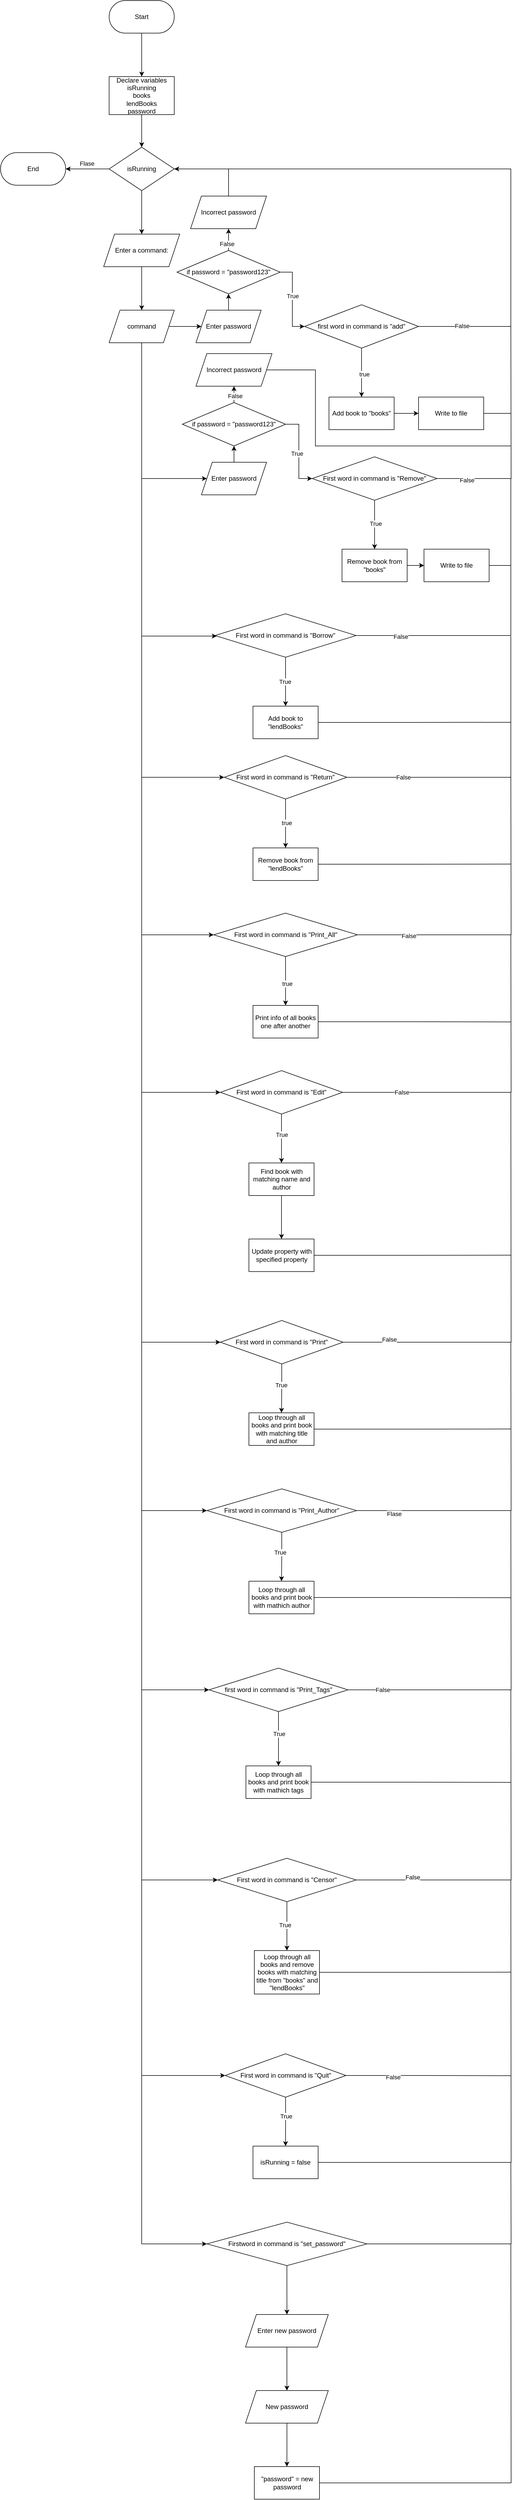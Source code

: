 <mxfile version="23.1.2" type="device">
  <diagram id="C5RBs43oDa-KdzZeNtuy" name="Page-1">
    <mxGraphModel dx="1740" dy="484" grid="1" gridSize="10" guides="1" tooltips="1" connect="1" arrows="1" fold="1" page="1" pageScale="1" pageWidth="827" pageHeight="1169" math="0" shadow="0">
      <root>
        <mxCell id="WIyWlLk6GJQsqaUBKTNV-0" />
        <mxCell id="WIyWlLk6GJQsqaUBKTNV-1" parent="WIyWlLk6GJQsqaUBKTNV-0" />
        <mxCell id="6sE2csk3cye2vYaGTCaD-12" value="" style="edgeStyle=orthogonalEdgeStyle;rounded=0;orthogonalLoop=1;jettySize=auto;html=1;" parent="WIyWlLk6GJQsqaUBKTNV-1" source="6sE2csk3cye2vYaGTCaD-8" target="6sE2csk3cye2vYaGTCaD-11" edge="1">
          <mxGeometry relative="1" as="geometry" />
        </mxCell>
        <mxCell id="6sE2csk3cye2vYaGTCaD-8" value="Start" style="rounded=1;whiteSpace=wrap;html=1;arcSize=50;" parent="WIyWlLk6GJQsqaUBKTNV-1" vertex="1">
          <mxGeometry x="40" y="40" width="120" height="60" as="geometry" />
        </mxCell>
        <mxCell id="6sE2csk3cye2vYaGTCaD-14" value="" style="edgeStyle=orthogonalEdgeStyle;rounded=0;orthogonalLoop=1;jettySize=auto;html=1;" parent="WIyWlLk6GJQsqaUBKTNV-1" source="6sE2csk3cye2vYaGTCaD-11" target="6sE2csk3cye2vYaGTCaD-13" edge="1">
          <mxGeometry relative="1" as="geometry" />
        </mxCell>
        <mxCell id="6sE2csk3cye2vYaGTCaD-11" value="Declare variables isRunning&lt;br&gt;books&lt;br&gt;lendBooks&lt;br&gt;password" style="rounded=1;whiteSpace=wrap;html=1;arcSize=0;" parent="WIyWlLk6GJQsqaUBKTNV-1" vertex="1">
          <mxGeometry x="40" y="180" width="120" height="70" as="geometry" />
        </mxCell>
        <mxCell id="6sE2csk3cye2vYaGTCaD-16" value="" style="edgeStyle=orthogonalEdgeStyle;rounded=0;orthogonalLoop=1;jettySize=auto;html=1;" parent="WIyWlLk6GJQsqaUBKTNV-1" source="6sE2csk3cye2vYaGTCaD-13" target="6sE2csk3cye2vYaGTCaD-15" edge="1">
          <mxGeometry relative="1" as="geometry" />
        </mxCell>
        <mxCell id="6sE2csk3cye2vYaGTCaD-17" value="Flase" style="edgeLabel;html=1;align=center;verticalAlign=middle;resizable=0;points=[];" parent="6sE2csk3cye2vYaGTCaD-16" vertex="1" connectable="0">
          <mxGeometry x="0.02" y="-5" relative="1" as="geometry">
            <mxPoint y="-5" as="offset" />
          </mxGeometry>
        </mxCell>
        <mxCell id="5jzYrLNi0Wke-sMAbvRR-1" value="" style="edgeStyle=orthogonalEdgeStyle;rounded=0;orthogonalLoop=1;jettySize=auto;html=1;" parent="WIyWlLk6GJQsqaUBKTNV-1" source="6sE2csk3cye2vYaGTCaD-13" target="5jzYrLNi0Wke-sMAbvRR-0" edge="1">
          <mxGeometry relative="1" as="geometry" />
        </mxCell>
        <mxCell id="6sE2csk3cye2vYaGTCaD-13" value="isRunning" style="rhombus;whiteSpace=wrap;html=1;rounded=1;arcSize=0;" parent="WIyWlLk6GJQsqaUBKTNV-1" vertex="1">
          <mxGeometry x="40" y="310" width="120" height="80" as="geometry" />
        </mxCell>
        <mxCell id="6sE2csk3cye2vYaGTCaD-15" value="End" style="whiteSpace=wrap;html=1;rounded=1;arcSize=50;" parent="WIyWlLk6GJQsqaUBKTNV-1" vertex="1">
          <mxGeometry x="-160" y="320" width="120" height="60" as="geometry" />
        </mxCell>
        <mxCell id="5jzYrLNi0Wke-sMAbvRR-7" value="" style="edgeStyle=orthogonalEdgeStyle;rounded=0;orthogonalLoop=1;jettySize=auto;html=1;" parent="WIyWlLk6GJQsqaUBKTNV-1" source="5jzYrLNi0Wke-sMAbvRR-0" target="5jzYrLNi0Wke-sMAbvRR-6" edge="1">
          <mxGeometry relative="1" as="geometry" />
        </mxCell>
        <mxCell id="5jzYrLNi0Wke-sMAbvRR-0" value="Enter a command:" style="shape=parallelogram;perimeter=parallelogramPerimeter;whiteSpace=wrap;html=1;fixedSize=1;rounded=1;arcSize=0;" parent="WIyWlLk6GJQsqaUBKTNV-1" vertex="1">
          <mxGeometry x="30" y="470" width="140" height="60" as="geometry" />
        </mxCell>
        <mxCell id="5jzYrLNi0Wke-sMAbvRR-28" value="" style="edgeStyle=orthogonalEdgeStyle;rounded=0;orthogonalLoop=1;jettySize=auto;html=1;" parent="WIyWlLk6GJQsqaUBKTNV-1" source="5jzYrLNi0Wke-sMAbvRR-6" target="5jzYrLNi0Wke-sMAbvRR-27" edge="1">
          <mxGeometry relative="1" as="geometry">
            <Array as="points">
              <mxPoint x="100" y="1210" />
            </Array>
          </mxGeometry>
        </mxCell>
        <mxCell id="5jzYrLNi0Wke-sMAbvRR-35" value="" style="edgeStyle=orthogonalEdgeStyle;rounded=0;orthogonalLoop=1;jettySize=auto;html=1;" parent="WIyWlLk6GJQsqaUBKTNV-1" source="5jzYrLNi0Wke-sMAbvRR-6" target="5jzYrLNi0Wke-sMAbvRR-34" edge="1">
          <mxGeometry relative="1" as="geometry">
            <Array as="points">
              <mxPoint x="100" y="1470" />
            </Array>
          </mxGeometry>
        </mxCell>
        <mxCell id="5jzYrLNi0Wke-sMAbvRR-40" value="" style="edgeStyle=orthogonalEdgeStyle;rounded=0;orthogonalLoop=1;jettySize=auto;html=1;" parent="WIyWlLk6GJQsqaUBKTNV-1" source="5jzYrLNi0Wke-sMAbvRR-6" target="5jzYrLNi0Wke-sMAbvRR-39" edge="1">
          <mxGeometry relative="1" as="geometry">
            <Array as="points">
              <mxPoint x="100" y="1760" />
            </Array>
          </mxGeometry>
        </mxCell>
        <mxCell id="5jzYrLNi0Wke-sMAbvRR-56" value="" style="edgeStyle=orthogonalEdgeStyle;rounded=0;orthogonalLoop=1;jettySize=auto;html=1;" parent="WIyWlLk6GJQsqaUBKTNV-1" source="5jzYrLNi0Wke-sMAbvRR-6" target="5jzYrLNi0Wke-sMAbvRR-55" edge="1">
          <mxGeometry relative="1" as="geometry">
            <Array as="points">
              <mxPoint x="100" y="2050" />
            </Array>
          </mxGeometry>
        </mxCell>
        <mxCell id="5jzYrLNi0Wke-sMAbvRR-68" value="" style="edgeStyle=orthogonalEdgeStyle;rounded=0;orthogonalLoop=1;jettySize=auto;html=1;" parent="WIyWlLk6GJQsqaUBKTNV-1" source="5jzYrLNi0Wke-sMAbvRR-6" target="5jzYrLNi0Wke-sMAbvRR-67" edge="1">
          <mxGeometry relative="1" as="geometry">
            <Array as="points">
              <mxPoint x="100" y="1970" />
              <mxPoint x="100" y="1970" />
            </Array>
          </mxGeometry>
        </mxCell>
        <mxCell id="5jzYrLNi0Wke-sMAbvRR-76" value="" style="edgeStyle=orthogonalEdgeStyle;rounded=0;orthogonalLoop=1;jettySize=auto;html=1;" parent="WIyWlLk6GJQsqaUBKTNV-1" source="5jzYrLNi0Wke-sMAbvRR-6" target="5jzYrLNi0Wke-sMAbvRR-75" edge="1">
          <mxGeometry relative="1" as="geometry">
            <Array as="points">
              <mxPoint x="100" y="2320" />
              <mxPoint x="100" y="2320" />
            </Array>
          </mxGeometry>
        </mxCell>
        <mxCell id="5jzYrLNi0Wke-sMAbvRR-83" value="" style="edgeStyle=orthogonalEdgeStyle;rounded=0;orthogonalLoop=1;jettySize=auto;html=1;" parent="WIyWlLk6GJQsqaUBKTNV-1" source="5jzYrLNi0Wke-sMAbvRR-6" target="5jzYrLNi0Wke-sMAbvRR-82" edge="1">
          <mxGeometry relative="1" as="geometry">
            <Array as="points">
              <mxPoint x="100" y="2340" />
              <mxPoint x="100" y="2340" />
            </Array>
          </mxGeometry>
        </mxCell>
        <mxCell id="5jzYrLNi0Wke-sMAbvRR-93" value="" style="edgeStyle=orthogonalEdgeStyle;rounded=0;orthogonalLoop=1;jettySize=auto;html=1;" parent="WIyWlLk6GJQsqaUBKTNV-1" source="5jzYrLNi0Wke-sMAbvRR-6" target="5jzYrLNi0Wke-sMAbvRR-92" edge="1">
          <mxGeometry relative="1" as="geometry" />
        </mxCell>
        <mxCell id="5jzYrLNi0Wke-sMAbvRR-105" style="edgeStyle=orthogonalEdgeStyle;rounded=0;orthogonalLoop=1;jettySize=auto;html=1;entryX=0;entryY=0.5;entryDx=0;entryDy=0;" parent="WIyWlLk6GJQsqaUBKTNV-1" source="5jzYrLNi0Wke-sMAbvRR-6" target="5jzYrLNi0Wke-sMAbvRR-102" edge="1">
          <mxGeometry relative="1" as="geometry">
            <mxPoint x="150" y="940.0" as="targetPoint" />
            <Array as="points">
              <mxPoint x="100" y="920" />
            </Array>
          </mxGeometry>
        </mxCell>
        <mxCell id="5jzYrLNi0Wke-sMAbvRR-113" value="" style="edgeStyle=orthogonalEdgeStyle;rounded=0;orthogonalLoop=1;jettySize=auto;html=1;" parent="WIyWlLk6GJQsqaUBKTNV-1" source="5jzYrLNi0Wke-sMAbvRR-6" target="5jzYrLNi0Wke-sMAbvRR-112" edge="1">
          <mxGeometry relative="1" as="geometry">
            <Array as="points">
              <mxPoint x="100" y="3500" />
            </Array>
          </mxGeometry>
        </mxCell>
        <mxCell id="5jzYrLNi0Wke-sMAbvRR-118" value="" style="edgeStyle=orthogonalEdgeStyle;rounded=0;orthogonalLoop=1;jettySize=auto;html=1;" parent="WIyWlLk6GJQsqaUBKTNV-1" source="5jzYrLNi0Wke-sMAbvRR-6" target="5jzYrLNi0Wke-sMAbvRR-117" edge="1">
          <mxGeometry relative="1" as="geometry">
            <Array as="points">
              <mxPoint x="100" y="3860" />
            </Array>
          </mxGeometry>
        </mxCell>
        <mxCell id="5jzYrLNi0Wke-sMAbvRR-139" value="" style="edgeStyle=orthogonalEdgeStyle;rounded=0;orthogonalLoop=1;jettySize=auto;html=1;" parent="WIyWlLk6GJQsqaUBKTNV-1" source="5jzYrLNi0Wke-sMAbvRR-6" target="5jzYrLNi0Wke-sMAbvRR-138" edge="1">
          <mxGeometry relative="1" as="geometry">
            <Array as="points">
              <mxPoint x="100" y="4170" />
            </Array>
          </mxGeometry>
        </mxCell>
        <mxCell id="5jzYrLNi0Wke-sMAbvRR-6" value="command" style="shape=parallelogram;perimeter=parallelogramPerimeter;whiteSpace=wrap;html=1;fixedSize=1;rounded=1;arcSize=0;" parent="WIyWlLk6GJQsqaUBKTNV-1" vertex="1">
          <mxGeometry x="40" y="610" width="120" height="60" as="geometry" />
        </mxCell>
        <mxCell id="5jzYrLNi0Wke-sMAbvRR-10" style="edgeStyle=orthogonalEdgeStyle;rounded=0;orthogonalLoop=1;jettySize=auto;html=1;exitX=1;exitY=0.5;exitDx=0;exitDy=0;entryX=1;entryY=0.5;entryDx=0;entryDy=0;" parent="WIyWlLk6GJQsqaUBKTNV-1" source="5jzYrLNi0Wke-sMAbvRR-8" target="6sE2csk3cye2vYaGTCaD-13" edge="1">
          <mxGeometry relative="1" as="geometry">
            <Array as="points">
              <mxPoint x="780" y="640" />
              <mxPoint x="780" y="350" />
            </Array>
          </mxGeometry>
        </mxCell>
        <mxCell id="5jzYrLNi0Wke-sMAbvRR-11" value="False" style="edgeLabel;html=1;align=center;verticalAlign=middle;resizable=0;points=[];" parent="5jzYrLNi0Wke-sMAbvRR-10" vertex="1" connectable="0">
          <mxGeometry x="-0.393" y="-3" relative="1" as="geometry">
            <mxPoint x="-93" y="157" as="offset" />
          </mxGeometry>
        </mxCell>
        <mxCell id="5jzYrLNi0Wke-sMAbvRR-22" value="" style="edgeStyle=orthogonalEdgeStyle;rounded=0;orthogonalLoop=1;jettySize=auto;html=1;" parent="WIyWlLk6GJQsqaUBKTNV-1" source="5jzYrLNi0Wke-sMAbvRR-8" target="5jzYrLNi0Wke-sMAbvRR-21" edge="1">
          <mxGeometry relative="1" as="geometry" />
        </mxCell>
        <mxCell id="5jzYrLNi0Wke-sMAbvRR-26" value="true" style="edgeLabel;html=1;align=center;verticalAlign=middle;resizable=0;points=[];" parent="5jzYrLNi0Wke-sMAbvRR-22" vertex="1" connectable="0">
          <mxGeometry x="0.071" y="5" relative="1" as="geometry">
            <mxPoint as="offset" />
          </mxGeometry>
        </mxCell>
        <mxCell id="5jzYrLNi0Wke-sMAbvRR-8" value="first word in command is &quot;add&quot;" style="rhombus;whiteSpace=wrap;html=1;rounded=1;arcSize=0;" parent="WIyWlLk6GJQsqaUBKTNV-1" vertex="1">
          <mxGeometry x="400" y="600" width="210" height="80" as="geometry" />
        </mxCell>
        <mxCell id="5jzYrLNi0Wke-sMAbvRR-44" style="edgeStyle=orthogonalEdgeStyle;rounded=0;orthogonalLoop=1;jettySize=auto;html=1;endArrow=none;endFill=0;" parent="WIyWlLk6GJQsqaUBKTNV-1" source="5jzYrLNi0Wke-sMAbvRR-14" edge="1">
          <mxGeometry relative="1" as="geometry">
            <mxPoint x="780" y="640" as="targetPoint" />
          </mxGeometry>
        </mxCell>
        <mxCell id="5jzYrLNi0Wke-sMAbvRR-45" value="False" style="edgeLabel;html=1;align=center;verticalAlign=middle;resizable=0;points=[];" parent="5jzYrLNi0Wke-sMAbvRR-44" vertex="1" connectable="0">
          <mxGeometry x="-0.738" y="-3" relative="1" as="geometry">
            <mxPoint as="offset" />
          </mxGeometry>
        </mxCell>
        <mxCell id="5jzYrLNi0Wke-sMAbvRR-90" value="" style="edgeStyle=orthogonalEdgeStyle;rounded=0;orthogonalLoop=1;jettySize=auto;html=1;" parent="WIyWlLk6GJQsqaUBKTNV-1" source="5jzYrLNi0Wke-sMAbvRR-14" target="5jzYrLNi0Wke-sMAbvRR-89" edge="1">
          <mxGeometry relative="1" as="geometry" />
        </mxCell>
        <mxCell id="5jzYrLNi0Wke-sMAbvRR-91" value="True" style="edgeLabel;html=1;align=center;verticalAlign=middle;resizable=0;points=[];" parent="5jzYrLNi0Wke-sMAbvRR-90" vertex="1" connectable="0">
          <mxGeometry x="-0.044" y="2" relative="1" as="geometry">
            <mxPoint as="offset" />
          </mxGeometry>
        </mxCell>
        <mxCell id="5jzYrLNi0Wke-sMAbvRR-14" value="First word in command is &quot;Remove&quot;" style="rhombus;whiteSpace=wrap;html=1;rounded=1;arcSize=0;" parent="WIyWlLk6GJQsqaUBKTNV-1" vertex="1">
          <mxGeometry x="414" y="880" width="230" height="80" as="geometry" />
        </mxCell>
        <mxCell id="H631bm8L09V6OPQ7mucU-4" value="" style="edgeStyle=orthogonalEdgeStyle;rounded=0;orthogonalLoop=1;jettySize=auto;html=1;" edge="1" parent="WIyWlLk6GJQsqaUBKTNV-1" source="5jzYrLNi0Wke-sMAbvRR-21" target="H631bm8L09V6OPQ7mucU-3">
          <mxGeometry relative="1" as="geometry" />
        </mxCell>
        <mxCell id="5jzYrLNi0Wke-sMAbvRR-21" value="Add book to &quot;books&quot;" style="whiteSpace=wrap;html=1;rounded=1;arcSize=0;" parent="WIyWlLk6GJQsqaUBKTNV-1" vertex="1">
          <mxGeometry x="445" y="770" width="120" height="60" as="geometry" />
        </mxCell>
        <mxCell id="5jzYrLNi0Wke-sMAbvRR-33" value="" style="edgeStyle=orthogonalEdgeStyle;rounded=0;orthogonalLoop=1;jettySize=auto;html=1;" parent="WIyWlLk6GJQsqaUBKTNV-1" source="5jzYrLNi0Wke-sMAbvRR-27" target="5jzYrLNi0Wke-sMAbvRR-32" edge="1">
          <mxGeometry relative="1" as="geometry" />
        </mxCell>
        <mxCell id="5jzYrLNi0Wke-sMAbvRR-52" value="True" style="edgeLabel;html=1;align=center;verticalAlign=middle;resizable=0;points=[];" parent="5jzYrLNi0Wke-sMAbvRR-33" vertex="1" connectable="0">
          <mxGeometry x="0.004" y="-1" relative="1" as="geometry">
            <mxPoint as="offset" />
          </mxGeometry>
        </mxCell>
        <mxCell id="5jzYrLNi0Wke-sMAbvRR-46" style="edgeStyle=orthogonalEdgeStyle;rounded=0;orthogonalLoop=1;jettySize=auto;html=1;endArrow=none;endFill=0;" parent="WIyWlLk6GJQsqaUBKTNV-1" source="5jzYrLNi0Wke-sMAbvRR-27" edge="1">
          <mxGeometry relative="1" as="geometry">
            <mxPoint x="780" y="920" as="targetPoint" />
            <Array as="points">
              <mxPoint x="780" y="1209" />
            </Array>
          </mxGeometry>
        </mxCell>
        <mxCell id="5jzYrLNi0Wke-sMAbvRR-47" value="False" style="edgeLabel;html=1;align=center;verticalAlign=middle;resizable=0;points=[];" parent="5jzYrLNi0Wke-sMAbvRR-46" vertex="1" connectable="0">
          <mxGeometry x="-0.716" y="-2" relative="1" as="geometry">
            <mxPoint as="offset" />
          </mxGeometry>
        </mxCell>
        <mxCell id="5jzYrLNi0Wke-sMAbvRR-27" value="First word in command is &quot;Borrow&quot;" style="rhombus;whiteSpace=wrap;html=1;rounded=1;arcSize=0;" parent="WIyWlLk6GJQsqaUBKTNV-1" vertex="1">
          <mxGeometry x="235" y="1169" width="260" height="80" as="geometry" />
        </mxCell>
        <mxCell id="5jzYrLNi0Wke-sMAbvRR-135" style="edgeStyle=orthogonalEdgeStyle;rounded=0;orthogonalLoop=1;jettySize=auto;html=1;exitX=1;exitY=0.5;exitDx=0;exitDy=0;endArrow=none;endFill=0;" parent="WIyWlLk6GJQsqaUBKTNV-1" source="5jzYrLNi0Wke-sMAbvRR-32" edge="1">
          <mxGeometry relative="1" as="geometry">
            <mxPoint x="780" y="1368.737" as="targetPoint" />
          </mxGeometry>
        </mxCell>
        <mxCell id="5jzYrLNi0Wke-sMAbvRR-32" value="Add book to &quot;lendBooks&quot;" style="whiteSpace=wrap;html=1;rounded=1;arcSize=0;" parent="WIyWlLk6GJQsqaUBKTNV-1" vertex="1">
          <mxGeometry x="305" y="1339" width="120" height="60" as="geometry" />
        </mxCell>
        <mxCell id="5jzYrLNi0Wke-sMAbvRR-38" value="" style="edgeStyle=orthogonalEdgeStyle;rounded=0;orthogonalLoop=1;jettySize=auto;html=1;" parent="WIyWlLk6GJQsqaUBKTNV-1" source="5jzYrLNi0Wke-sMAbvRR-34" target="5jzYrLNi0Wke-sMAbvRR-37" edge="1">
          <mxGeometry relative="1" as="geometry" />
        </mxCell>
        <mxCell id="5jzYrLNi0Wke-sMAbvRR-53" value="true" style="edgeLabel;html=1;align=center;verticalAlign=middle;resizable=0;points=[];" parent="5jzYrLNi0Wke-sMAbvRR-38" vertex="1" connectable="0">
          <mxGeometry x="-0.027" y="2" relative="1" as="geometry">
            <mxPoint as="offset" />
          </mxGeometry>
        </mxCell>
        <mxCell id="5jzYrLNi0Wke-sMAbvRR-48" style="edgeStyle=orthogonalEdgeStyle;rounded=0;orthogonalLoop=1;jettySize=auto;html=1;endArrow=none;endFill=0;" parent="WIyWlLk6GJQsqaUBKTNV-1" source="5jzYrLNi0Wke-sMAbvRR-34" edge="1">
          <mxGeometry relative="1" as="geometry">
            <mxPoint x="780" y="1210" as="targetPoint" />
            <Array as="points">
              <mxPoint x="780" y="1470" />
            </Array>
          </mxGeometry>
        </mxCell>
        <mxCell id="5jzYrLNi0Wke-sMAbvRR-49" value="False" style="edgeLabel;html=1;align=center;verticalAlign=middle;resizable=0;points=[];" parent="5jzYrLNi0Wke-sMAbvRR-48" vertex="1" connectable="0">
          <mxGeometry x="-0.632" relative="1" as="geometry">
            <mxPoint as="offset" />
          </mxGeometry>
        </mxCell>
        <mxCell id="5jzYrLNi0Wke-sMAbvRR-34" value="First word in command is &quot;Return&quot;" style="rhombus;whiteSpace=wrap;html=1;rounded=1;arcSize=0;" parent="WIyWlLk6GJQsqaUBKTNV-1" vertex="1">
          <mxGeometry x="252" y="1430" width="226" height="80" as="geometry" />
        </mxCell>
        <mxCell id="5jzYrLNi0Wke-sMAbvRR-134" style="edgeStyle=orthogonalEdgeStyle;rounded=0;orthogonalLoop=1;jettySize=auto;html=1;exitX=1;exitY=0.5;exitDx=0;exitDy=0;endArrow=none;endFill=0;" parent="WIyWlLk6GJQsqaUBKTNV-1" source="5jzYrLNi0Wke-sMAbvRR-37" edge="1">
          <mxGeometry relative="1" as="geometry">
            <mxPoint x="780" y="1629.789" as="targetPoint" />
          </mxGeometry>
        </mxCell>
        <mxCell id="5jzYrLNi0Wke-sMAbvRR-37" value="Remove book from &quot;lendBooks&quot;" style="whiteSpace=wrap;html=1;rounded=1;arcSize=0;" parent="WIyWlLk6GJQsqaUBKTNV-1" vertex="1">
          <mxGeometry x="305" y="1600" width="120" height="60" as="geometry" />
        </mxCell>
        <mxCell id="5jzYrLNi0Wke-sMAbvRR-43" value="" style="edgeStyle=orthogonalEdgeStyle;rounded=0;orthogonalLoop=1;jettySize=auto;html=1;" parent="WIyWlLk6GJQsqaUBKTNV-1" source="5jzYrLNi0Wke-sMAbvRR-39" target="5jzYrLNi0Wke-sMAbvRR-42" edge="1">
          <mxGeometry relative="1" as="geometry" />
        </mxCell>
        <mxCell id="5jzYrLNi0Wke-sMAbvRR-54" value="true" style="edgeLabel;html=1;align=center;verticalAlign=middle;resizable=0;points=[];" parent="5jzYrLNi0Wke-sMAbvRR-43" vertex="1" connectable="0">
          <mxGeometry x="0.102" y="3" relative="1" as="geometry">
            <mxPoint as="offset" />
          </mxGeometry>
        </mxCell>
        <mxCell id="5jzYrLNi0Wke-sMAbvRR-50" style="edgeStyle=orthogonalEdgeStyle;rounded=0;orthogonalLoop=1;jettySize=auto;html=1;exitX=1;exitY=0.5;exitDx=0;exitDy=0;endArrow=none;endFill=0;" parent="WIyWlLk6GJQsqaUBKTNV-1" source="5jzYrLNi0Wke-sMAbvRR-39" edge="1">
          <mxGeometry relative="1" as="geometry">
            <mxPoint x="780" y="1470" as="targetPoint" />
          </mxGeometry>
        </mxCell>
        <mxCell id="5jzYrLNi0Wke-sMAbvRR-51" value="False" style="edgeLabel;html=1;align=center;verticalAlign=middle;resizable=0;points=[];" parent="5jzYrLNi0Wke-sMAbvRR-50" vertex="1" connectable="0">
          <mxGeometry x="-0.672" y="-2" relative="1" as="geometry">
            <mxPoint as="offset" />
          </mxGeometry>
        </mxCell>
        <mxCell id="5jzYrLNi0Wke-sMAbvRR-39" value="First word in command is &quot;Print_All&quot;" style="rhombus;whiteSpace=wrap;html=1;rounded=1;arcSize=0;" parent="WIyWlLk6GJQsqaUBKTNV-1" vertex="1">
          <mxGeometry x="232.5" y="1720" width="265" height="80" as="geometry" />
        </mxCell>
        <mxCell id="5jzYrLNi0Wke-sMAbvRR-133" style="edgeStyle=orthogonalEdgeStyle;rounded=0;orthogonalLoop=1;jettySize=auto;html=1;exitX=1;exitY=0.5;exitDx=0;exitDy=0;endArrow=none;endFill=0;" parent="WIyWlLk6GJQsqaUBKTNV-1" source="5jzYrLNi0Wke-sMAbvRR-42" edge="1">
          <mxGeometry relative="1" as="geometry">
            <mxPoint x="780" y="1920.316" as="targetPoint" />
          </mxGeometry>
        </mxCell>
        <mxCell id="5jzYrLNi0Wke-sMAbvRR-42" value="Print info of all books one after another" style="whiteSpace=wrap;html=1;rounded=1;arcSize=0;" parent="WIyWlLk6GJQsqaUBKTNV-1" vertex="1">
          <mxGeometry x="305" y="1890" width="120" height="60" as="geometry" />
        </mxCell>
        <mxCell id="5jzYrLNi0Wke-sMAbvRR-58" value="" style="edgeStyle=orthogonalEdgeStyle;rounded=0;orthogonalLoop=1;jettySize=auto;html=1;" parent="WIyWlLk6GJQsqaUBKTNV-1" source="5jzYrLNi0Wke-sMAbvRR-55" target="5jzYrLNi0Wke-sMAbvRR-57" edge="1">
          <mxGeometry relative="1" as="geometry" />
        </mxCell>
        <mxCell id="5jzYrLNi0Wke-sMAbvRR-65" value="True" style="edgeLabel;html=1;align=center;verticalAlign=middle;resizable=0;points=[];" parent="5jzYrLNi0Wke-sMAbvRR-58" vertex="1" connectable="0">
          <mxGeometry x="-0.16" relative="1" as="geometry">
            <mxPoint as="offset" />
          </mxGeometry>
        </mxCell>
        <mxCell id="5jzYrLNi0Wke-sMAbvRR-66" style="edgeStyle=orthogonalEdgeStyle;rounded=0;orthogonalLoop=1;jettySize=auto;html=1;endArrow=none;endFill=0;" parent="WIyWlLk6GJQsqaUBKTNV-1" source="5jzYrLNi0Wke-sMAbvRR-55" edge="1">
          <mxGeometry relative="1" as="geometry">
            <mxPoint x="780" y="1760" as="targetPoint" />
          </mxGeometry>
        </mxCell>
        <mxCell id="5jzYrLNi0Wke-sMAbvRR-74" value="False" style="edgeLabel;html=1;align=center;verticalAlign=middle;resizable=0;points=[];" parent="5jzYrLNi0Wke-sMAbvRR-66" vertex="1" connectable="0">
          <mxGeometry x="-0.639" y="-2" relative="1" as="geometry">
            <mxPoint y="-2" as="offset" />
          </mxGeometry>
        </mxCell>
        <mxCell id="5jzYrLNi0Wke-sMAbvRR-55" value="First word in command is &quot;Edit&quot;" style="rhombus;whiteSpace=wrap;html=1;rounded=1;arcSize=0;" parent="WIyWlLk6GJQsqaUBKTNV-1" vertex="1">
          <mxGeometry x="245" y="2010" width="225" height="80" as="geometry" />
        </mxCell>
        <mxCell id="5jzYrLNi0Wke-sMAbvRR-62" value="" style="edgeStyle=orthogonalEdgeStyle;rounded=0;orthogonalLoop=1;jettySize=auto;html=1;" parent="WIyWlLk6GJQsqaUBKTNV-1" source="5jzYrLNi0Wke-sMAbvRR-57" target="5jzYrLNi0Wke-sMAbvRR-61" edge="1">
          <mxGeometry relative="1" as="geometry" />
        </mxCell>
        <mxCell id="5jzYrLNi0Wke-sMAbvRR-57" value="Find book with matching name and author" style="whiteSpace=wrap;html=1;rounded=1;arcSize=0;" parent="WIyWlLk6GJQsqaUBKTNV-1" vertex="1">
          <mxGeometry x="297.5" y="2180" width="120" height="60" as="geometry" />
        </mxCell>
        <mxCell id="5jzYrLNi0Wke-sMAbvRR-132" style="edgeStyle=orthogonalEdgeStyle;rounded=0;orthogonalLoop=1;jettySize=auto;html=1;exitX=1;exitY=0.5;exitDx=0;exitDy=0;endArrow=none;endFill=0;" parent="WIyWlLk6GJQsqaUBKTNV-1" source="5jzYrLNi0Wke-sMAbvRR-61" edge="1">
          <mxGeometry relative="1" as="geometry">
            <mxPoint x="780" y="2349.789" as="targetPoint" />
          </mxGeometry>
        </mxCell>
        <mxCell id="5jzYrLNi0Wke-sMAbvRR-61" value="Update property with specified property" style="whiteSpace=wrap;html=1;rounded=1;arcSize=0;" parent="WIyWlLk6GJQsqaUBKTNV-1" vertex="1">
          <mxGeometry x="297.5" y="2320" width="120" height="60" as="geometry" />
        </mxCell>
        <mxCell id="5jzYrLNi0Wke-sMAbvRR-69" style="edgeStyle=orthogonalEdgeStyle;rounded=0;orthogonalLoop=1;jettySize=auto;html=1;endArrow=none;endFill=0;" parent="WIyWlLk6GJQsqaUBKTNV-1" source="5jzYrLNi0Wke-sMAbvRR-67" edge="1">
          <mxGeometry relative="1" as="geometry">
            <mxPoint x="780" y="2050" as="targetPoint" />
          </mxGeometry>
        </mxCell>
        <mxCell id="5jzYrLNi0Wke-sMAbvRR-72" value="False" style="edgeLabel;html=1;align=center;verticalAlign=middle;resizable=0;points=[];" parent="5jzYrLNi0Wke-sMAbvRR-69" vertex="1" connectable="0">
          <mxGeometry x="-0.779" y="5" relative="1" as="geometry">
            <mxPoint as="offset" />
          </mxGeometry>
        </mxCell>
        <mxCell id="5jzYrLNi0Wke-sMAbvRR-71" value="" style="edgeStyle=orthogonalEdgeStyle;rounded=0;orthogonalLoop=1;jettySize=auto;html=1;" parent="WIyWlLk6GJQsqaUBKTNV-1" source="5jzYrLNi0Wke-sMAbvRR-67" target="5jzYrLNi0Wke-sMAbvRR-70" edge="1">
          <mxGeometry relative="1" as="geometry" />
        </mxCell>
        <mxCell id="5jzYrLNi0Wke-sMAbvRR-73" value="True" style="edgeLabel;html=1;align=center;verticalAlign=middle;resizable=0;points=[];" parent="5jzYrLNi0Wke-sMAbvRR-71" vertex="1" connectable="0">
          <mxGeometry x="-0.151" y="-1" relative="1" as="geometry">
            <mxPoint as="offset" />
          </mxGeometry>
        </mxCell>
        <mxCell id="5jzYrLNi0Wke-sMAbvRR-67" value="First word in command is &quot;Print&quot;" style="rhombus;whiteSpace=wrap;html=1;rounded=1;arcSize=0;" parent="WIyWlLk6GJQsqaUBKTNV-1" vertex="1">
          <mxGeometry x="245" y="2470" width="226" height="80" as="geometry" />
        </mxCell>
        <mxCell id="5jzYrLNi0Wke-sMAbvRR-131" style="edgeStyle=orthogonalEdgeStyle;rounded=0;orthogonalLoop=1;jettySize=auto;html=1;exitX=1;exitY=0.5;exitDx=0;exitDy=0;endArrow=none;endFill=0;" parent="WIyWlLk6GJQsqaUBKTNV-1" source="5jzYrLNi0Wke-sMAbvRR-70" edge="1">
          <mxGeometry relative="1" as="geometry">
            <mxPoint x="780" y="2669.789" as="targetPoint" />
          </mxGeometry>
        </mxCell>
        <mxCell id="5jzYrLNi0Wke-sMAbvRR-70" value="Loop through all books and print book with matching title and author" style="whiteSpace=wrap;html=1;rounded=1;arcSize=0;" parent="WIyWlLk6GJQsqaUBKTNV-1" vertex="1">
          <mxGeometry x="297.5" y="2640" width="120" height="60" as="geometry" />
        </mxCell>
        <mxCell id="5jzYrLNi0Wke-sMAbvRR-77" style="edgeStyle=orthogonalEdgeStyle;rounded=0;orthogonalLoop=1;jettySize=auto;html=1;endArrow=none;endFill=0;" parent="WIyWlLk6GJQsqaUBKTNV-1" source="5jzYrLNi0Wke-sMAbvRR-75" edge="1">
          <mxGeometry relative="1" as="geometry">
            <mxPoint x="780" y="2510" as="targetPoint" />
          </mxGeometry>
        </mxCell>
        <mxCell id="5jzYrLNi0Wke-sMAbvRR-78" value="Flase" style="edgeLabel;html=1;align=center;verticalAlign=middle;resizable=0;points=[];" parent="5jzYrLNi0Wke-sMAbvRR-77" vertex="1" connectable="0">
          <mxGeometry x="-0.769" y="-6" relative="1" as="geometry">
            <mxPoint as="offset" />
          </mxGeometry>
        </mxCell>
        <mxCell id="5jzYrLNi0Wke-sMAbvRR-80" value="" style="edgeStyle=orthogonalEdgeStyle;rounded=0;orthogonalLoop=1;jettySize=auto;html=1;" parent="WIyWlLk6GJQsqaUBKTNV-1" source="5jzYrLNi0Wke-sMAbvRR-75" target="5jzYrLNi0Wke-sMAbvRR-79" edge="1">
          <mxGeometry relative="1" as="geometry" />
        </mxCell>
        <mxCell id="5jzYrLNi0Wke-sMAbvRR-81" value="True" style="edgeLabel;html=1;align=center;verticalAlign=middle;resizable=0;points=[];" parent="5jzYrLNi0Wke-sMAbvRR-80" vertex="1" connectable="0">
          <mxGeometry x="-0.178" y="-3" relative="1" as="geometry">
            <mxPoint as="offset" />
          </mxGeometry>
        </mxCell>
        <mxCell id="5jzYrLNi0Wke-sMAbvRR-75" value="First word in command is &quot;Print_Author&quot;" style="rhombus;whiteSpace=wrap;html=1;rounded=1;arcSize=0;" parent="WIyWlLk6GJQsqaUBKTNV-1" vertex="1">
          <mxGeometry x="220" y="2780" width="276" height="80" as="geometry" />
        </mxCell>
        <mxCell id="5jzYrLNi0Wke-sMAbvRR-130" style="edgeStyle=orthogonalEdgeStyle;rounded=0;orthogonalLoop=1;jettySize=auto;html=1;exitX=1;exitY=0.5;exitDx=0;exitDy=0;endArrow=none;endFill=0;" parent="WIyWlLk6GJQsqaUBKTNV-1" source="5jzYrLNi0Wke-sMAbvRR-79" edge="1">
          <mxGeometry relative="1" as="geometry">
            <mxPoint x="780" y="2980.316" as="targetPoint" />
          </mxGeometry>
        </mxCell>
        <mxCell id="5jzYrLNi0Wke-sMAbvRR-79" value="Loop through all books and print book with mathich author" style="whiteSpace=wrap;html=1;rounded=1;arcSize=0;" parent="WIyWlLk6GJQsqaUBKTNV-1" vertex="1">
          <mxGeometry x="297.5" y="2950" width="120" height="60" as="geometry" />
        </mxCell>
        <mxCell id="5jzYrLNi0Wke-sMAbvRR-84" style="edgeStyle=orthogonalEdgeStyle;rounded=0;orthogonalLoop=1;jettySize=auto;html=1;endArrow=none;endFill=0;" parent="WIyWlLk6GJQsqaUBKTNV-1" source="5jzYrLNi0Wke-sMAbvRR-82" edge="1">
          <mxGeometry relative="1" as="geometry">
            <mxPoint x="780" y="2820" as="targetPoint" />
          </mxGeometry>
        </mxCell>
        <mxCell id="5jzYrLNi0Wke-sMAbvRR-85" value="False" style="edgeLabel;html=1;align=center;verticalAlign=middle;resizable=0;points=[];" parent="5jzYrLNi0Wke-sMAbvRR-84" vertex="1" connectable="0">
          <mxGeometry x="-0.799" relative="1" as="geometry">
            <mxPoint as="offset" />
          </mxGeometry>
        </mxCell>
        <mxCell id="5jzYrLNi0Wke-sMAbvRR-87" value="" style="edgeStyle=orthogonalEdgeStyle;rounded=0;orthogonalLoop=1;jettySize=auto;html=1;" parent="WIyWlLk6GJQsqaUBKTNV-1" source="5jzYrLNi0Wke-sMAbvRR-82" target="5jzYrLNi0Wke-sMAbvRR-86" edge="1">
          <mxGeometry relative="1" as="geometry" />
        </mxCell>
        <mxCell id="5jzYrLNi0Wke-sMAbvRR-88" value="True" style="edgeLabel;html=1;align=center;verticalAlign=middle;resizable=0;points=[];" parent="5jzYrLNi0Wke-sMAbvRR-87" vertex="1" connectable="0">
          <mxGeometry x="-0.178" y="1" relative="1" as="geometry">
            <mxPoint as="offset" />
          </mxGeometry>
        </mxCell>
        <mxCell id="5jzYrLNi0Wke-sMAbvRR-82" value="first word in command is &quot;Print_Tags&quot;" style="rhombus;whiteSpace=wrap;html=1;rounded=1;arcSize=0;" parent="WIyWlLk6GJQsqaUBKTNV-1" vertex="1">
          <mxGeometry x="224" y="3110" width="256" height="80" as="geometry" />
        </mxCell>
        <mxCell id="5jzYrLNi0Wke-sMAbvRR-129" style="edgeStyle=orthogonalEdgeStyle;rounded=0;orthogonalLoop=1;jettySize=auto;html=1;exitX=1;exitY=0.5;exitDx=0;exitDy=0;endArrow=none;endFill=0;" parent="WIyWlLk6GJQsqaUBKTNV-1" source="5jzYrLNi0Wke-sMAbvRR-86" edge="1">
          <mxGeometry relative="1" as="geometry">
            <mxPoint x="780" y="3320.316" as="targetPoint" />
          </mxGeometry>
        </mxCell>
        <mxCell id="5jzYrLNi0Wke-sMAbvRR-86" value="Loop through all books and print book with mathich tags" style="whiteSpace=wrap;html=1;rounded=1;arcSize=0;" parent="WIyWlLk6GJQsqaUBKTNV-1" vertex="1">
          <mxGeometry x="292" y="3290" width="120" height="60" as="geometry" />
        </mxCell>
        <mxCell id="H631bm8L09V6OPQ7mucU-1" value="" style="edgeStyle=orthogonalEdgeStyle;rounded=0;orthogonalLoop=1;jettySize=auto;html=1;" edge="1" parent="WIyWlLk6GJQsqaUBKTNV-1" source="5jzYrLNi0Wke-sMAbvRR-89" target="H631bm8L09V6OPQ7mucU-0">
          <mxGeometry relative="1" as="geometry" />
        </mxCell>
        <mxCell id="5jzYrLNi0Wke-sMAbvRR-89" value="Remove book from &quot;books&quot;" style="whiteSpace=wrap;html=1;rounded=1;arcSize=0;" parent="WIyWlLk6GJQsqaUBKTNV-1" vertex="1">
          <mxGeometry x="469" y="1050" width="120" height="60" as="geometry" />
        </mxCell>
        <mxCell id="5jzYrLNi0Wke-sMAbvRR-95" value="" style="edgeStyle=orthogonalEdgeStyle;rounded=0;orthogonalLoop=1;jettySize=auto;html=1;" parent="WIyWlLk6GJQsqaUBKTNV-1" source="5jzYrLNi0Wke-sMAbvRR-92" target="5jzYrLNi0Wke-sMAbvRR-94" edge="1">
          <mxGeometry relative="1" as="geometry" />
        </mxCell>
        <mxCell id="5jzYrLNi0Wke-sMAbvRR-92" value="Enter password" style="shape=parallelogram;perimeter=parallelogramPerimeter;whiteSpace=wrap;html=1;fixedSize=1;rounded=1;arcSize=0;" parent="WIyWlLk6GJQsqaUBKTNV-1" vertex="1">
          <mxGeometry x="200" y="610" width="120" height="60" as="geometry" />
        </mxCell>
        <mxCell id="5jzYrLNi0Wke-sMAbvRR-96" style="edgeStyle=orthogonalEdgeStyle;rounded=0;orthogonalLoop=1;jettySize=auto;html=1;exitX=1;exitY=0.5;exitDx=0;exitDy=0;entryX=0;entryY=0.5;entryDx=0;entryDy=0;" parent="WIyWlLk6GJQsqaUBKTNV-1" source="5jzYrLNi0Wke-sMAbvRR-94" target="5jzYrLNi0Wke-sMAbvRR-8" edge="1">
          <mxGeometry relative="1" as="geometry" />
        </mxCell>
        <mxCell id="5jzYrLNi0Wke-sMAbvRR-100" value="True" style="edgeLabel;html=1;align=center;verticalAlign=middle;resizable=0;points=[];" parent="5jzYrLNi0Wke-sMAbvRR-96" vertex="1" connectable="0">
          <mxGeometry x="-0.093" relative="1" as="geometry">
            <mxPoint as="offset" />
          </mxGeometry>
        </mxCell>
        <mxCell id="5jzYrLNi0Wke-sMAbvRR-98" value="" style="edgeStyle=orthogonalEdgeStyle;rounded=0;orthogonalLoop=1;jettySize=auto;html=1;" parent="WIyWlLk6GJQsqaUBKTNV-1" source="5jzYrLNi0Wke-sMAbvRR-94" target="5jzYrLNi0Wke-sMAbvRR-97" edge="1">
          <mxGeometry relative="1" as="geometry" />
        </mxCell>
        <mxCell id="5jzYrLNi0Wke-sMAbvRR-101" value="False" style="edgeLabel;html=1;align=center;verticalAlign=middle;resizable=0;points=[];" parent="5jzYrLNi0Wke-sMAbvRR-98" vertex="1" connectable="0">
          <mxGeometry x="-0.374" y="3" relative="1" as="geometry">
            <mxPoint as="offset" />
          </mxGeometry>
        </mxCell>
        <mxCell id="5jzYrLNi0Wke-sMAbvRR-94" value="if password = &quot;password123&quot;" style="rhombus;whiteSpace=wrap;html=1;rounded=1;arcSize=0;" parent="WIyWlLk6GJQsqaUBKTNV-1" vertex="1">
          <mxGeometry x="165" y="500" width="190" height="80" as="geometry" />
        </mxCell>
        <mxCell id="5jzYrLNi0Wke-sMAbvRR-99" style="edgeStyle=orthogonalEdgeStyle;rounded=0;orthogonalLoop=1;jettySize=auto;html=1;endArrow=none;endFill=0;" parent="WIyWlLk6GJQsqaUBKTNV-1" source="5jzYrLNi0Wke-sMAbvRR-97" edge="1">
          <mxGeometry relative="1" as="geometry">
            <mxPoint x="260.0" y="350" as="targetPoint" />
          </mxGeometry>
        </mxCell>
        <mxCell id="5jzYrLNi0Wke-sMAbvRR-97" value="Incorrect password" style="shape=parallelogram;perimeter=parallelogramPerimeter;whiteSpace=wrap;html=1;fixedSize=1;rounded=1;arcSize=0;" parent="WIyWlLk6GJQsqaUBKTNV-1" vertex="1">
          <mxGeometry x="190" y="400" width="140" height="60" as="geometry" />
        </mxCell>
        <mxCell id="5jzYrLNi0Wke-sMAbvRR-106" style="edgeStyle=orthogonalEdgeStyle;rounded=0;orthogonalLoop=1;jettySize=auto;html=1;exitX=0.5;exitY=0;exitDx=0;exitDy=0;entryX=0.5;entryY=1;entryDx=0;entryDy=0;" parent="WIyWlLk6GJQsqaUBKTNV-1" source="5jzYrLNi0Wke-sMAbvRR-102" target="5jzYrLNi0Wke-sMAbvRR-103" edge="1">
          <mxGeometry relative="1" as="geometry" />
        </mxCell>
        <mxCell id="5jzYrLNi0Wke-sMAbvRR-102" value="Enter password" style="shape=parallelogram;perimeter=parallelogramPerimeter;whiteSpace=wrap;html=1;fixedSize=1;rounded=1;arcSize=0;" parent="WIyWlLk6GJQsqaUBKTNV-1" vertex="1">
          <mxGeometry x="210" y="890" width="120" height="60" as="geometry" />
        </mxCell>
        <mxCell id="5jzYrLNi0Wke-sMAbvRR-107" style="edgeStyle=orthogonalEdgeStyle;rounded=0;orthogonalLoop=1;jettySize=auto;html=1;exitX=1;exitY=0.5;exitDx=0;exitDy=0;entryX=0;entryY=0.5;entryDx=0;entryDy=0;" parent="WIyWlLk6GJQsqaUBKTNV-1" source="5jzYrLNi0Wke-sMAbvRR-103" target="5jzYrLNi0Wke-sMAbvRR-14" edge="1">
          <mxGeometry relative="1" as="geometry" />
        </mxCell>
        <mxCell id="5jzYrLNi0Wke-sMAbvRR-108" value="True" style="edgeLabel;html=1;align=center;verticalAlign=middle;resizable=0;points=[];" parent="5jzYrLNi0Wke-sMAbvRR-107" vertex="1" connectable="0">
          <mxGeometry x="0.051" y="-4" relative="1" as="geometry">
            <mxPoint as="offset" />
          </mxGeometry>
        </mxCell>
        <mxCell id="5jzYrLNi0Wke-sMAbvRR-109" style="edgeStyle=orthogonalEdgeStyle;rounded=0;orthogonalLoop=1;jettySize=auto;html=1;exitX=0.5;exitY=0;exitDx=0;exitDy=0;entryX=0.5;entryY=1;entryDx=0;entryDy=0;" parent="WIyWlLk6GJQsqaUBKTNV-1" source="5jzYrLNi0Wke-sMAbvRR-103" target="5jzYrLNi0Wke-sMAbvRR-104" edge="1">
          <mxGeometry relative="1" as="geometry" />
        </mxCell>
        <mxCell id="5jzYrLNi0Wke-sMAbvRR-110" value="False" style="edgeLabel;html=1;align=center;verticalAlign=middle;resizable=0;points=[];" parent="5jzYrLNi0Wke-sMAbvRR-109" vertex="1" connectable="0">
          <mxGeometry x="-0.165" y="-2" relative="1" as="geometry">
            <mxPoint as="offset" />
          </mxGeometry>
        </mxCell>
        <mxCell id="5jzYrLNi0Wke-sMAbvRR-103" value="if password = &quot;password123&quot;" style="rhombus;whiteSpace=wrap;html=1;rounded=1;arcSize=0;" parent="WIyWlLk6GJQsqaUBKTNV-1" vertex="1">
          <mxGeometry x="175" y="780" width="190" height="80" as="geometry" />
        </mxCell>
        <mxCell id="5jzYrLNi0Wke-sMAbvRR-111" style="edgeStyle=orthogonalEdgeStyle;rounded=0;orthogonalLoop=1;jettySize=auto;html=1;exitX=1;exitY=0.5;exitDx=0;exitDy=0;endArrow=none;endFill=0;" parent="WIyWlLk6GJQsqaUBKTNV-1" source="5jzYrLNi0Wke-sMAbvRR-104" edge="1">
          <mxGeometry relative="1" as="geometry">
            <mxPoint x="780" y="860" as="targetPoint" />
            <Array as="points">
              <mxPoint x="420" y="720" />
              <mxPoint x="420" y="860" />
            </Array>
          </mxGeometry>
        </mxCell>
        <mxCell id="5jzYrLNi0Wke-sMAbvRR-104" value="Incorrect password" style="shape=parallelogram;perimeter=parallelogramPerimeter;whiteSpace=wrap;html=1;fixedSize=1;rounded=1;arcSize=0;" parent="WIyWlLk6GJQsqaUBKTNV-1" vertex="1">
          <mxGeometry x="200" y="690" width="140" height="60" as="geometry" />
        </mxCell>
        <mxCell id="5jzYrLNi0Wke-sMAbvRR-114" style="edgeStyle=orthogonalEdgeStyle;rounded=0;orthogonalLoop=1;jettySize=auto;html=1;exitX=1;exitY=0.5;exitDx=0;exitDy=0;endArrow=none;endFill=0;" parent="WIyWlLk6GJQsqaUBKTNV-1" source="5jzYrLNi0Wke-sMAbvRR-112" edge="1">
          <mxGeometry relative="1" as="geometry">
            <mxPoint x="780" y="3150" as="targetPoint" />
          </mxGeometry>
        </mxCell>
        <mxCell id="5jzYrLNi0Wke-sMAbvRR-127" value="False" style="edgeLabel;html=1;align=center;verticalAlign=middle;resizable=0;points=[];" parent="5jzYrLNi0Wke-sMAbvRR-114" vertex="1" connectable="0">
          <mxGeometry x="-0.673" y="5" relative="1" as="geometry">
            <mxPoint as="offset" />
          </mxGeometry>
        </mxCell>
        <mxCell id="5jzYrLNi0Wke-sMAbvRR-116" value="" style="edgeStyle=orthogonalEdgeStyle;rounded=0;orthogonalLoop=1;jettySize=auto;html=1;" parent="WIyWlLk6GJQsqaUBKTNV-1" source="5jzYrLNi0Wke-sMAbvRR-112" target="5jzYrLNi0Wke-sMAbvRR-115" edge="1">
          <mxGeometry relative="1" as="geometry" />
        </mxCell>
        <mxCell id="5jzYrLNi0Wke-sMAbvRR-128" value="True" style="edgeLabel;html=1;align=center;verticalAlign=middle;resizable=0;points=[];" parent="5jzYrLNi0Wke-sMAbvRR-116" vertex="1" connectable="0">
          <mxGeometry x="-0.029" y="-4" relative="1" as="geometry">
            <mxPoint y="-1" as="offset" />
          </mxGeometry>
        </mxCell>
        <mxCell id="5jzYrLNi0Wke-sMAbvRR-112" value="First word in command is &quot;Censor&quot;" style="rhombus;whiteSpace=wrap;html=1;rounded=1;arcSize=0;" parent="WIyWlLk6GJQsqaUBKTNV-1" vertex="1">
          <mxGeometry x="240" y="3460" width="255" height="80" as="geometry" />
        </mxCell>
        <mxCell id="5jzYrLNi0Wke-sMAbvRR-126" style="edgeStyle=orthogonalEdgeStyle;rounded=0;orthogonalLoop=1;jettySize=auto;html=1;exitX=1;exitY=0.5;exitDx=0;exitDy=0;endArrow=none;endFill=0;" parent="WIyWlLk6GJQsqaUBKTNV-1" source="5jzYrLNi0Wke-sMAbvRR-115" edge="1">
          <mxGeometry relative="1" as="geometry">
            <mxPoint x="780" y="3669.789" as="targetPoint" />
          </mxGeometry>
        </mxCell>
        <mxCell id="5jzYrLNi0Wke-sMAbvRR-115" value="Loop through all books and remove books with matching title from &quot;books&quot; and &quot;lendBooks&quot;" style="whiteSpace=wrap;html=1;rounded=1;arcSize=0;" parent="WIyWlLk6GJQsqaUBKTNV-1" vertex="1">
          <mxGeometry x="307.5" y="3630" width="120" height="80" as="geometry" />
        </mxCell>
        <mxCell id="5jzYrLNi0Wke-sMAbvRR-120" value="" style="edgeStyle=orthogonalEdgeStyle;rounded=0;orthogonalLoop=1;jettySize=auto;html=1;" parent="WIyWlLk6GJQsqaUBKTNV-1" source="5jzYrLNi0Wke-sMAbvRR-117" target="5jzYrLNi0Wke-sMAbvRR-119" edge="1">
          <mxGeometry relative="1" as="geometry" />
        </mxCell>
        <mxCell id="5jzYrLNi0Wke-sMAbvRR-125" value="True" style="edgeLabel;html=1;align=center;verticalAlign=middle;resizable=0;points=[];" parent="5jzYrLNi0Wke-sMAbvRR-120" vertex="1" connectable="0">
          <mxGeometry x="-0.23" y="1" relative="1" as="geometry">
            <mxPoint as="offset" />
          </mxGeometry>
        </mxCell>
        <mxCell id="5jzYrLNi0Wke-sMAbvRR-123" style="edgeStyle=orthogonalEdgeStyle;rounded=0;orthogonalLoop=1;jettySize=auto;html=1;exitX=1;exitY=0.5;exitDx=0;exitDy=0;endArrow=none;endFill=0;" parent="WIyWlLk6GJQsqaUBKTNV-1" source="5jzYrLNi0Wke-sMAbvRR-117" edge="1">
          <mxGeometry relative="1" as="geometry">
            <mxPoint x="780" y="3860.316" as="targetPoint" />
          </mxGeometry>
        </mxCell>
        <mxCell id="5jzYrLNi0Wke-sMAbvRR-124" value="False" style="edgeLabel;html=1;align=center;verticalAlign=middle;resizable=0;points=[];" parent="5jzYrLNi0Wke-sMAbvRR-123" vertex="1" connectable="0">
          <mxGeometry x="-0.431" y="-3" relative="1" as="geometry">
            <mxPoint as="offset" />
          </mxGeometry>
        </mxCell>
        <mxCell id="5jzYrLNi0Wke-sMAbvRR-117" value="First word in command is &quot;Quit&quot;" style="rhombus;whiteSpace=wrap;html=1;rounded=1;arcSize=0;" parent="WIyWlLk6GJQsqaUBKTNV-1" vertex="1">
          <mxGeometry x="253.75" y="3820" width="222.5" height="80" as="geometry" />
        </mxCell>
        <mxCell id="5jzYrLNi0Wke-sMAbvRR-121" style="edgeStyle=orthogonalEdgeStyle;rounded=0;orthogonalLoop=1;jettySize=auto;html=1;exitX=1;exitY=0.5;exitDx=0;exitDy=0;endArrow=none;endFill=0;" parent="WIyWlLk6GJQsqaUBKTNV-1" source="5jzYrLNi0Wke-sMAbvRR-119" edge="1">
          <mxGeometry relative="1" as="geometry">
            <mxPoint x="780" y="3500" as="targetPoint" />
          </mxGeometry>
        </mxCell>
        <mxCell id="5jzYrLNi0Wke-sMAbvRR-119" value="isRunning = false" style="whiteSpace=wrap;html=1;rounded=1;arcSize=0;" parent="WIyWlLk6GJQsqaUBKTNV-1" vertex="1">
          <mxGeometry x="305" y="3990" width="120" height="60" as="geometry" />
        </mxCell>
        <mxCell id="5jzYrLNi0Wke-sMAbvRR-140" style="edgeStyle=orthogonalEdgeStyle;rounded=0;orthogonalLoop=1;jettySize=auto;html=1;exitX=1;exitY=0.5;exitDx=0;exitDy=0;endArrow=none;endFill=0;" parent="WIyWlLk6GJQsqaUBKTNV-1" source="5jzYrLNi0Wke-sMAbvRR-138" edge="1">
          <mxGeometry relative="1" as="geometry">
            <mxPoint x="780" y="4020" as="targetPoint" />
          </mxGeometry>
        </mxCell>
        <mxCell id="5jzYrLNi0Wke-sMAbvRR-144" value="" style="edgeStyle=orthogonalEdgeStyle;rounded=0;orthogonalLoop=1;jettySize=auto;html=1;" parent="WIyWlLk6GJQsqaUBKTNV-1" source="5jzYrLNi0Wke-sMAbvRR-138" target="5jzYrLNi0Wke-sMAbvRR-143" edge="1">
          <mxGeometry relative="1" as="geometry" />
        </mxCell>
        <mxCell id="5jzYrLNi0Wke-sMAbvRR-138" value="Firstword in command is &quot;set_password&quot;" style="rhombus;whiteSpace=wrap;html=1;rounded=1;arcSize=0;" parent="WIyWlLk6GJQsqaUBKTNV-1" vertex="1">
          <mxGeometry x="220" y="4130" width="295" height="80" as="geometry" />
        </mxCell>
        <mxCell id="5jzYrLNi0Wke-sMAbvRR-146" value="" style="edgeStyle=orthogonalEdgeStyle;rounded=0;orthogonalLoop=1;jettySize=auto;html=1;" parent="WIyWlLk6GJQsqaUBKTNV-1" source="5jzYrLNi0Wke-sMAbvRR-143" target="5jzYrLNi0Wke-sMAbvRR-145" edge="1">
          <mxGeometry relative="1" as="geometry" />
        </mxCell>
        <mxCell id="5jzYrLNi0Wke-sMAbvRR-143" value="Enter new password" style="shape=parallelogram;perimeter=parallelogramPerimeter;whiteSpace=wrap;html=1;fixedSize=1;rounded=1;arcSize=0;" parent="WIyWlLk6GJQsqaUBKTNV-1" vertex="1">
          <mxGeometry x="291.25" y="4300" width="152.5" height="60" as="geometry" />
        </mxCell>
        <mxCell id="5jzYrLNi0Wke-sMAbvRR-148" value="" style="edgeStyle=orthogonalEdgeStyle;rounded=0;orthogonalLoop=1;jettySize=auto;html=1;" parent="WIyWlLk6GJQsqaUBKTNV-1" source="5jzYrLNi0Wke-sMAbvRR-145" target="5jzYrLNi0Wke-sMAbvRR-147" edge="1">
          <mxGeometry relative="1" as="geometry" />
        </mxCell>
        <mxCell id="5jzYrLNi0Wke-sMAbvRR-145" value="New password" style="shape=parallelogram;perimeter=parallelogramPerimeter;whiteSpace=wrap;html=1;fixedSize=1;rounded=1;arcSize=0;" parent="WIyWlLk6GJQsqaUBKTNV-1" vertex="1">
          <mxGeometry x="291.25" y="4440" width="152.5" height="60" as="geometry" />
        </mxCell>
        <mxCell id="5jzYrLNi0Wke-sMAbvRR-149" style="edgeStyle=orthogonalEdgeStyle;rounded=0;orthogonalLoop=1;jettySize=auto;html=1;exitX=1;exitY=0.5;exitDx=0;exitDy=0;endArrow=none;endFill=0;" parent="WIyWlLk6GJQsqaUBKTNV-1" source="5jzYrLNi0Wke-sMAbvRR-147" edge="1">
          <mxGeometry relative="1" as="geometry">
            <mxPoint x="780" y="4170" as="targetPoint" />
          </mxGeometry>
        </mxCell>
        <mxCell id="5jzYrLNi0Wke-sMAbvRR-147" value="&quot;password&quot; = new password" style="whiteSpace=wrap;html=1;rounded=1;arcSize=0;" parent="WIyWlLk6GJQsqaUBKTNV-1" vertex="1">
          <mxGeometry x="307.5" y="4580" width="120" height="60" as="geometry" />
        </mxCell>
        <mxCell id="H631bm8L09V6OPQ7mucU-2" style="edgeStyle=orthogonalEdgeStyle;rounded=0;orthogonalLoop=1;jettySize=auto;html=1;endArrow=none;endFill=0;" edge="1" parent="WIyWlLk6GJQsqaUBKTNV-1" source="H631bm8L09V6OPQ7mucU-0">
          <mxGeometry relative="1" as="geometry">
            <mxPoint x="780" y="1080" as="targetPoint" />
          </mxGeometry>
        </mxCell>
        <mxCell id="H631bm8L09V6OPQ7mucU-0" value="Write to file" style="whiteSpace=wrap;html=1;rounded=1;arcSize=0;" vertex="1" parent="WIyWlLk6GJQsqaUBKTNV-1">
          <mxGeometry x="620" y="1050" width="120" height="60" as="geometry" />
        </mxCell>
        <mxCell id="H631bm8L09V6OPQ7mucU-5" style="edgeStyle=orthogonalEdgeStyle;rounded=0;orthogonalLoop=1;jettySize=auto;html=1;endArrow=none;endFill=0;" edge="1" parent="WIyWlLk6GJQsqaUBKTNV-1" source="H631bm8L09V6OPQ7mucU-3">
          <mxGeometry relative="1" as="geometry">
            <mxPoint x="780" y="800" as="targetPoint" />
          </mxGeometry>
        </mxCell>
        <mxCell id="H631bm8L09V6OPQ7mucU-3" value="Write to file" style="whiteSpace=wrap;html=1;rounded=1;arcSize=0;" vertex="1" parent="WIyWlLk6GJQsqaUBKTNV-1">
          <mxGeometry x="610" y="770" width="120" height="60" as="geometry" />
        </mxCell>
      </root>
    </mxGraphModel>
  </diagram>
</mxfile>
